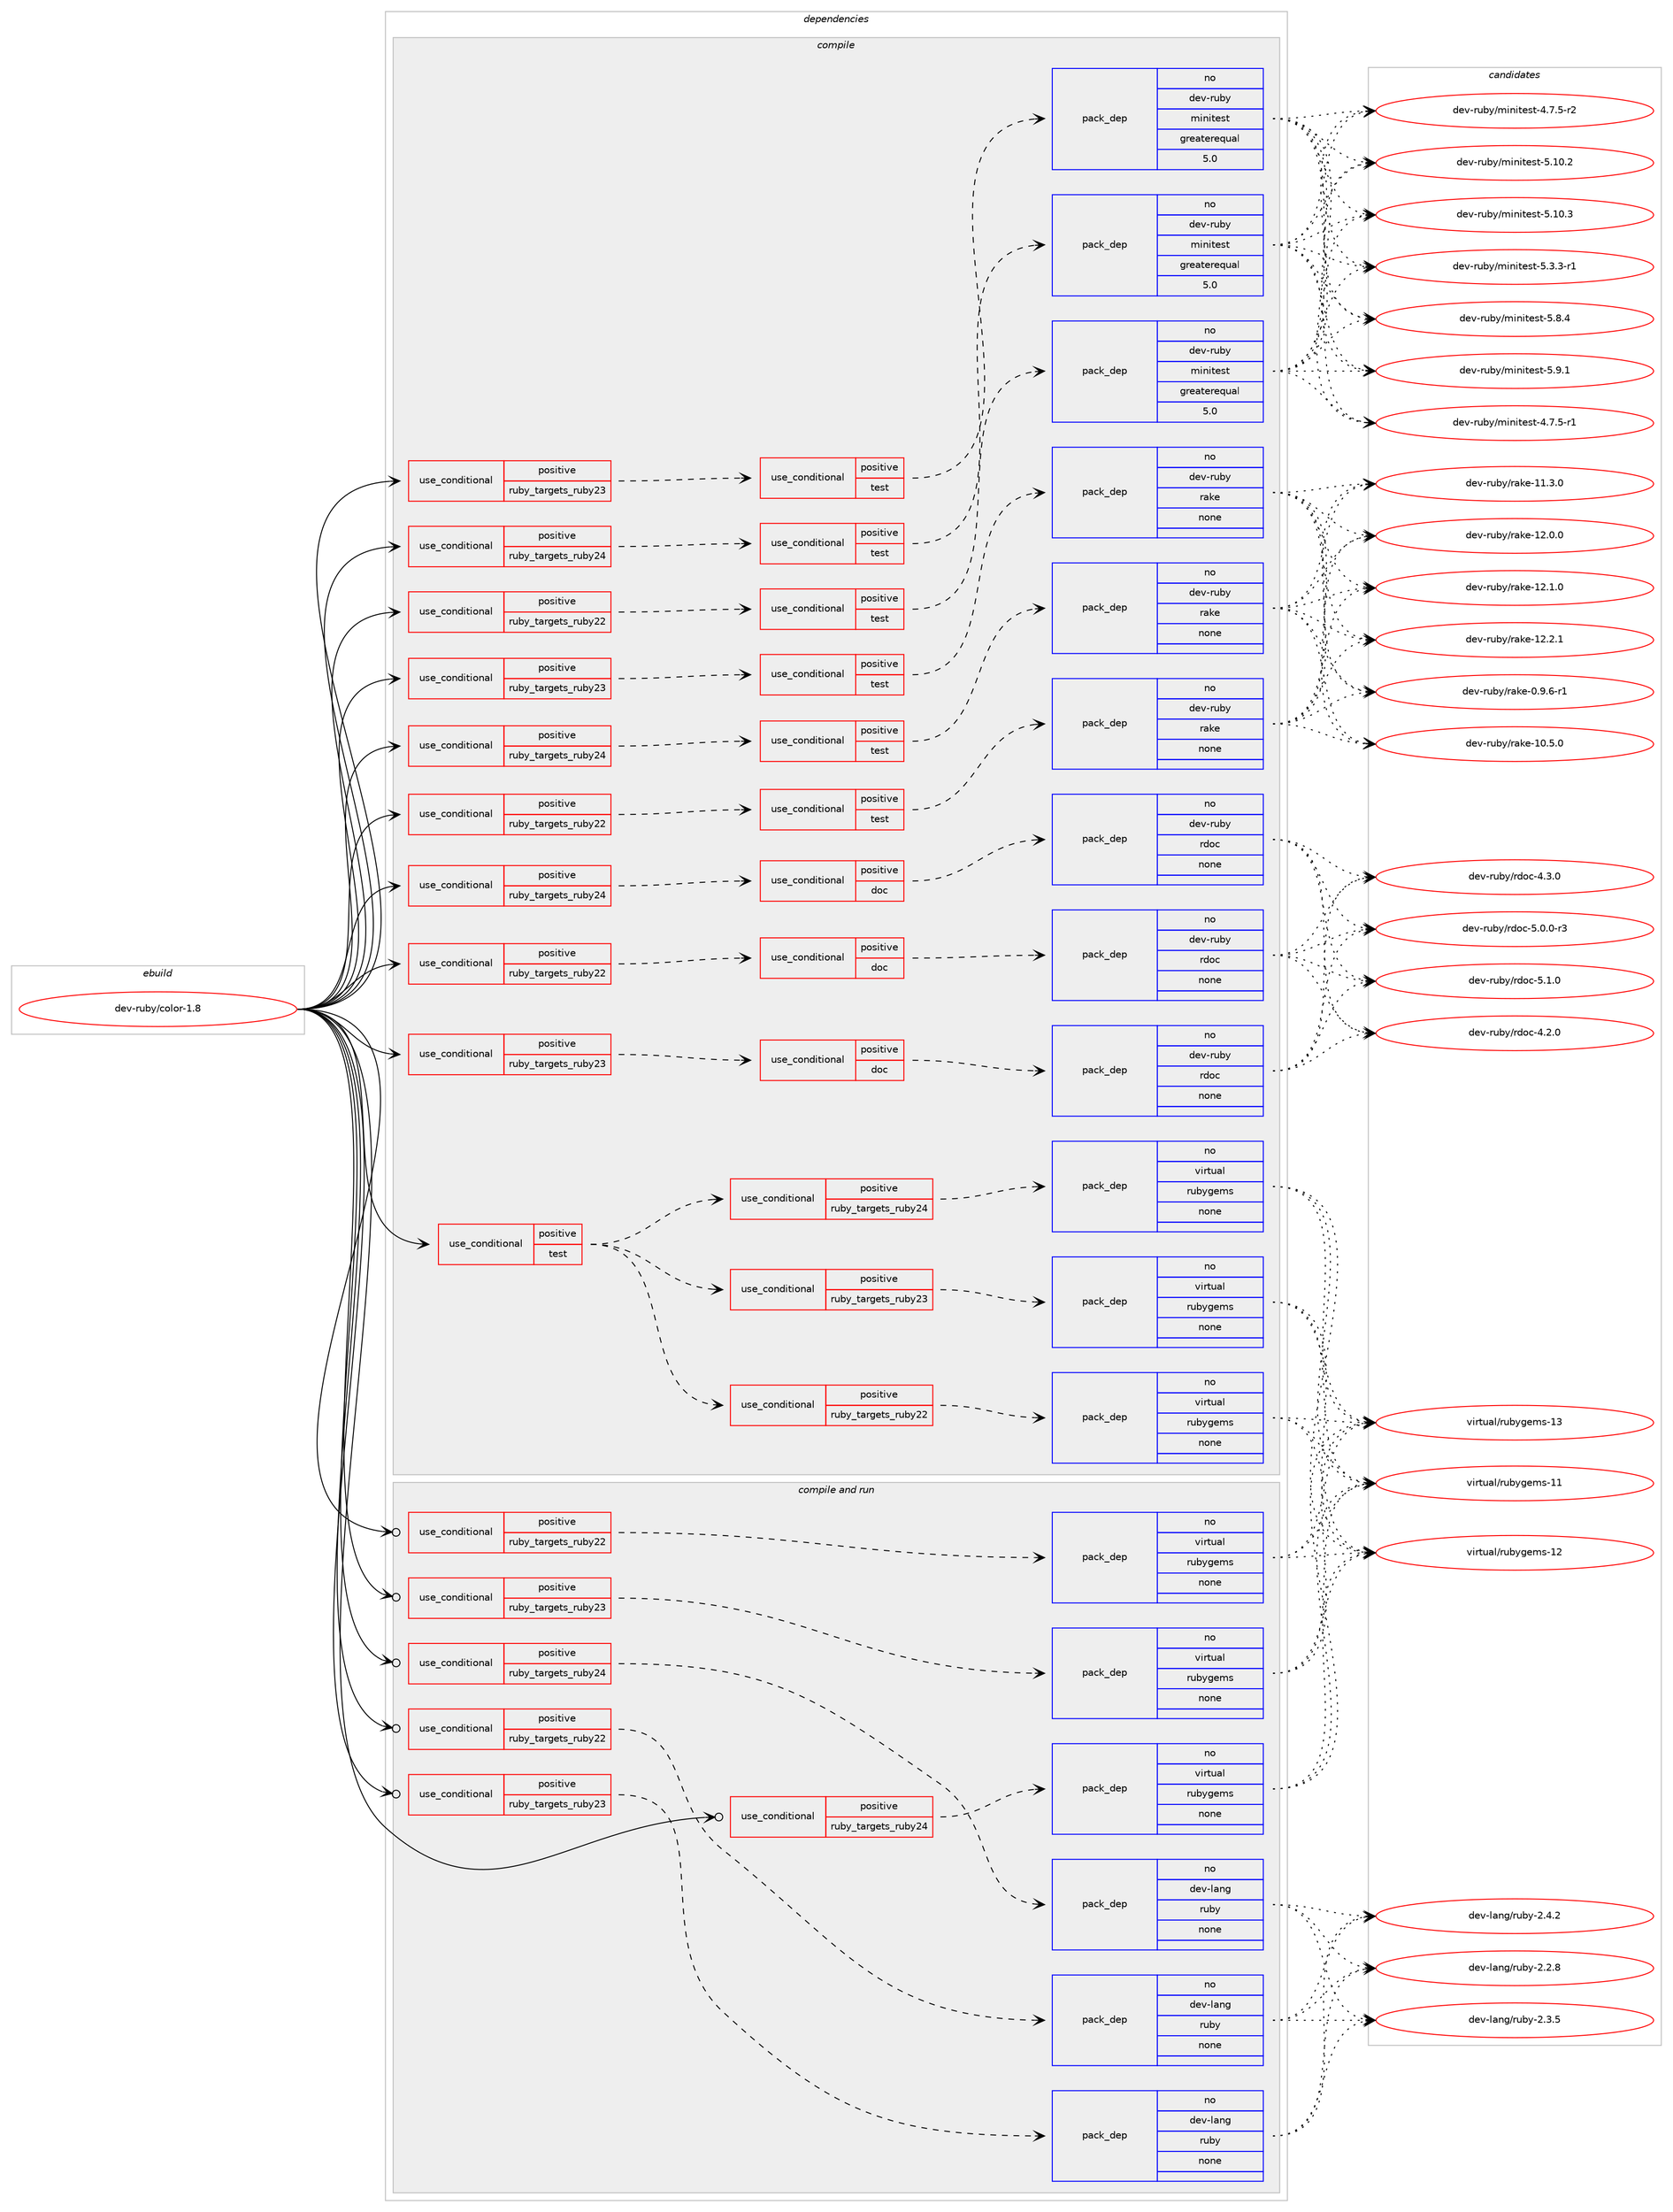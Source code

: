 digraph prolog {

# *************
# Graph options
# *************

newrank=true;
concentrate=true;
compound=true;
graph [rankdir=LR,fontname=Helvetica,fontsize=10,ranksep=1.5];#, ranksep=2.5, nodesep=0.2];
edge  [arrowhead=vee];
node  [fontname=Helvetica,fontsize=10];

# **********
# The ebuild
# **********

subgraph cluster_leftcol {
color=gray;
rank=same;
label=<<i>ebuild</i>>;
id [label="dev-ruby/color-1.8", color=red, width=4, href="../dev-ruby/color-1.8.svg"];
}

# ****************
# The dependencies
# ****************

subgraph cluster_midcol {
color=gray;
label=<<i>dependencies</i>>;
subgraph cluster_compile {
fillcolor="#eeeeee";
style=filled;
label=<<i>compile</i>>;
subgraph cond54427 {
dependency233661 [label=<<TABLE BORDER="0" CELLBORDER="1" CELLSPACING="0" CELLPADDING="4"><TR><TD ROWSPAN="3" CELLPADDING="10">use_conditional</TD></TR><TR><TD>positive</TD></TR><TR><TD>ruby_targets_ruby22</TD></TR></TABLE>>, shape=none, color=red];
subgraph cond54428 {
dependency233662 [label=<<TABLE BORDER="0" CELLBORDER="1" CELLSPACING="0" CELLPADDING="4"><TR><TD ROWSPAN="3" CELLPADDING="10">use_conditional</TD></TR><TR><TD>positive</TD></TR><TR><TD>doc</TD></TR></TABLE>>, shape=none, color=red];
subgraph pack175160 {
dependency233663 [label=<<TABLE BORDER="0" CELLBORDER="1" CELLSPACING="0" CELLPADDING="4" WIDTH="220"><TR><TD ROWSPAN="6" CELLPADDING="30">pack_dep</TD></TR><TR><TD WIDTH="110">no</TD></TR><TR><TD>dev-ruby</TD></TR><TR><TD>rdoc</TD></TR><TR><TD>none</TD></TR><TR><TD></TD></TR></TABLE>>, shape=none, color=blue];
}
dependency233662:e -> dependency233663:w [weight=20,style="dashed",arrowhead="vee"];
}
dependency233661:e -> dependency233662:w [weight=20,style="dashed",arrowhead="vee"];
}
id:e -> dependency233661:w [weight=20,style="solid",arrowhead="vee"];
subgraph cond54429 {
dependency233664 [label=<<TABLE BORDER="0" CELLBORDER="1" CELLSPACING="0" CELLPADDING="4"><TR><TD ROWSPAN="3" CELLPADDING="10">use_conditional</TD></TR><TR><TD>positive</TD></TR><TR><TD>ruby_targets_ruby22</TD></TR></TABLE>>, shape=none, color=red];
subgraph cond54430 {
dependency233665 [label=<<TABLE BORDER="0" CELLBORDER="1" CELLSPACING="0" CELLPADDING="4"><TR><TD ROWSPAN="3" CELLPADDING="10">use_conditional</TD></TR><TR><TD>positive</TD></TR><TR><TD>test</TD></TR></TABLE>>, shape=none, color=red];
subgraph pack175161 {
dependency233666 [label=<<TABLE BORDER="0" CELLBORDER="1" CELLSPACING="0" CELLPADDING="4" WIDTH="220"><TR><TD ROWSPAN="6" CELLPADDING="30">pack_dep</TD></TR><TR><TD WIDTH="110">no</TD></TR><TR><TD>dev-ruby</TD></TR><TR><TD>minitest</TD></TR><TR><TD>greaterequal</TD></TR><TR><TD>5.0</TD></TR></TABLE>>, shape=none, color=blue];
}
dependency233665:e -> dependency233666:w [weight=20,style="dashed",arrowhead="vee"];
}
dependency233664:e -> dependency233665:w [weight=20,style="dashed",arrowhead="vee"];
}
id:e -> dependency233664:w [weight=20,style="solid",arrowhead="vee"];
subgraph cond54431 {
dependency233667 [label=<<TABLE BORDER="0" CELLBORDER="1" CELLSPACING="0" CELLPADDING="4"><TR><TD ROWSPAN="3" CELLPADDING="10">use_conditional</TD></TR><TR><TD>positive</TD></TR><TR><TD>ruby_targets_ruby22</TD></TR></TABLE>>, shape=none, color=red];
subgraph cond54432 {
dependency233668 [label=<<TABLE BORDER="0" CELLBORDER="1" CELLSPACING="0" CELLPADDING="4"><TR><TD ROWSPAN="3" CELLPADDING="10">use_conditional</TD></TR><TR><TD>positive</TD></TR><TR><TD>test</TD></TR></TABLE>>, shape=none, color=red];
subgraph pack175162 {
dependency233669 [label=<<TABLE BORDER="0" CELLBORDER="1" CELLSPACING="0" CELLPADDING="4" WIDTH="220"><TR><TD ROWSPAN="6" CELLPADDING="30">pack_dep</TD></TR><TR><TD WIDTH="110">no</TD></TR><TR><TD>dev-ruby</TD></TR><TR><TD>rake</TD></TR><TR><TD>none</TD></TR><TR><TD></TD></TR></TABLE>>, shape=none, color=blue];
}
dependency233668:e -> dependency233669:w [weight=20,style="dashed",arrowhead="vee"];
}
dependency233667:e -> dependency233668:w [weight=20,style="dashed",arrowhead="vee"];
}
id:e -> dependency233667:w [weight=20,style="solid",arrowhead="vee"];
subgraph cond54433 {
dependency233670 [label=<<TABLE BORDER="0" CELLBORDER="1" CELLSPACING="0" CELLPADDING="4"><TR><TD ROWSPAN="3" CELLPADDING="10">use_conditional</TD></TR><TR><TD>positive</TD></TR><TR><TD>ruby_targets_ruby23</TD></TR></TABLE>>, shape=none, color=red];
subgraph cond54434 {
dependency233671 [label=<<TABLE BORDER="0" CELLBORDER="1" CELLSPACING="0" CELLPADDING="4"><TR><TD ROWSPAN="3" CELLPADDING="10">use_conditional</TD></TR><TR><TD>positive</TD></TR><TR><TD>doc</TD></TR></TABLE>>, shape=none, color=red];
subgraph pack175163 {
dependency233672 [label=<<TABLE BORDER="0" CELLBORDER="1" CELLSPACING="0" CELLPADDING="4" WIDTH="220"><TR><TD ROWSPAN="6" CELLPADDING="30">pack_dep</TD></TR><TR><TD WIDTH="110">no</TD></TR><TR><TD>dev-ruby</TD></TR><TR><TD>rdoc</TD></TR><TR><TD>none</TD></TR><TR><TD></TD></TR></TABLE>>, shape=none, color=blue];
}
dependency233671:e -> dependency233672:w [weight=20,style="dashed",arrowhead="vee"];
}
dependency233670:e -> dependency233671:w [weight=20,style="dashed",arrowhead="vee"];
}
id:e -> dependency233670:w [weight=20,style="solid",arrowhead="vee"];
subgraph cond54435 {
dependency233673 [label=<<TABLE BORDER="0" CELLBORDER="1" CELLSPACING="0" CELLPADDING="4"><TR><TD ROWSPAN="3" CELLPADDING="10">use_conditional</TD></TR><TR><TD>positive</TD></TR><TR><TD>ruby_targets_ruby23</TD></TR></TABLE>>, shape=none, color=red];
subgraph cond54436 {
dependency233674 [label=<<TABLE BORDER="0" CELLBORDER="1" CELLSPACING="0" CELLPADDING="4"><TR><TD ROWSPAN="3" CELLPADDING="10">use_conditional</TD></TR><TR><TD>positive</TD></TR><TR><TD>test</TD></TR></TABLE>>, shape=none, color=red];
subgraph pack175164 {
dependency233675 [label=<<TABLE BORDER="0" CELLBORDER="1" CELLSPACING="0" CELLPADDING="4" WIDTH="220"><TR><TD ROWSPAN="6" CELLPADDING="30">pack_dep</TD></TR><TR><TD WIDTH="110">no</TD></TR><TR><TD>dev-ruby</TD></TR><TR><TD>minitest</TD></TR><TR><TD>greaterequal</TD></TR><TR><TD>5.0</TD></TR></TABLE>>, shape=none, color=blue];
}
dependency233674:e -> dependency233675:w [weight=20,style="dashed",arrowhead="vee"];
}
dependency233673:e -> dependency233674:w [weight=20,style="dashed",arrowhead="vee"];
}
id:e -> dependency233673:w [weight=20,style="solid",arrowhead="vee"];
subgraph cond54437 {
dependency233676 [label=<<TABLE BORDER="0" CELLBORDER="1" CELLSPACING="0" CELLPADDING="4"><TR><TD ROWSPAN="3" CELLPADDING="10">use_conditional</TD></TR><TR><TD>positive</TD></TR><TR><TD>ruby_targets_ruby23</TD></TR></TABLE>>, shape=none, color=red];
subgraph cond54438 {
dependency233677 [label=<<TABLE BORDER="0" CELLBORDER="1" CELLSPACING="0" CELLPADDING="4"><TR><TD ROWSPAN="3" CELLPADDING="10">use_conditional</TD></TR><TR><TD>positive</TD></TR><TR><TD>test</TD></TR></TABLE>>, shape=none, color=red];
subgraph pack175165 {
dependency233678 [label=<<TABLE BORDER="0" CELLBORDER="1" CELLSPACING="0" CELLPADDING="4" WIDTH="220"><TR><TD ROWSPAN="6" CELLPADDING="30">pack_dep</TD></TR><TR><TD WIDTH="110">no</TD></TR><TR><TD>dev-ruby</TD></TR><TR><TD>rake</TD></TR><TR><TD>none</TD></TR><TR><TD></TD></TR></TABLE>>, shape=none, color=blue];
}
dependency233677:e -> dependency233678:w [weight=20,style="dashed",arrowhead="vee"];
}
dependency233676:e -> dependency233677:w [weight=20,style="dashed",arrowhead="vee"];
}
id:e -> dependency233676:w [weight=20,style="solid",arrowhead="vee"];
subgraph cond54439 {
dependency233679 [label=<<TABLE BORDER="0" CELLBORDER="1" CELLSPACING="0" CELLPADDING="4"><TR><TD ROWSPAN="3" CELLPADDING="10">use_conditional</TD></TR><TR><TD>positive</TD></TR><TR><TD>ruby_targets_ruby24</TD></TR></TABLE>>, shape=none, color=red];
subgraph cond54440 {
dependency233680 [label=<<TABLE BORDER="0" CELLBORDER="1" CELLSPACING="0" CELLPADDING="4"><TR><TD ROWSPAN="3" CELLPADDING="10">use_conditional</TD></TR><TR><TD>positive</TD></TR><TR><TD>doc</TD></TR></TABLE>>, shape=none, color=red];
subgraph pack175166 {
dependency233681 [label=<<TABLE BORDER="0" CELLBORDER="1" CELLSPACING="0" CELLPADDING="4" WIDTH="220"><TR><TD ROWSPAN="6" CELLPADDING="30">pack_dep</TD></TR><TR><TD WIDTH="110">no</TD></TR><TR><TD>dev-ruby</TD></TR><TR><TD>rdoc</TD></TR><TR><TD>none</TD></TR><TR><TD></TD></TR></TABLE>>, shape=none, color=blue];
}
dependency233680:e -> dependency233681:w [weight=20,style="dashed",arrowhead="vee"];
}
dependency233679:e -> dependency233680:w [weight=20,style="dashed",arrowhead="vee"];
}
id:e -> dependency233679:w [weight=20,style="solid",arrowhead="vee"];
subgraph cond54441 {
dependency233682 [label=<<TABLE BORDER="0" CELLBORDER="1" CELLSPACING="0" CELLPADDING="4"><TR><TD ROWSPAN="3" CELLPADDING="10">use_conditional</TD></TR><TR><TD>positive</TD></TR><TR><TD>ruby_targets_ruby24</TD></TR></TABLE>>, shape=none, color=red];
subgraph cond54442 {
dependency233683 [label=<<TABLE BORDER="0" CELLBORDER="1" CELLSPACING="0" CELLPADDING="4"><TR><TD ROWSPAN="3" CELLPADDING="10">use_conditional</TD></TR><TR><TD>positive</TD></TR><TR><TD>test</TD></TR></TABLE>>, shape=none, color=red];
subgraph pack175167 {
dependency233684 [label=<<TABLE BORDER="0" CELLBORDER="1" CELLSPACING="0" CELLPADDING="4" WIDTH="220"><TR><TD ROWSPAN="6" CELLPADDING="30">pack_dep</TD></TR><TR><TD WIDTH="110">no</TD></TR><TR><TD>dev-ruby</TD></TR><TR><TD>minitest</TD></TR><TR><TD>greaterequal</TD></TR><TR><TD>5.0</TD></TR></TABLE>>, shape=none, color=blue];
}
dependency233683:e -> dependency233684:w [weight=20,style="dashed",arrowhead="vee"];
}
dependency233682:e -> dependency233683:w [weight=20,style="dashed",arrowhead="vee"];
}
id:e -> dependency233682:w [weight=20,style="solid",arrowhead="vee"];
subgraph cond54443 {
dependency233685 [label=<<TABLE BORDER="0" CELLBORDER="1" CELLSPACING="0" CELLPADDING="4"><TR><TD ROWSPAN="3" CELLPADDING="10">use_conditional</TD></TR><TR><TD>positive</TD></TR><TR><TD>ruby_targets_ruby24</TD></TR></TABLE>>, shape=none, color=red];
subgraph cond54444 {
dependency233686 [label=<<TABLE BORDER="0" CELLBORDER="1" CELLSPACING="0" CELLPADDING="4"><TR><TD ROWSPAN="3" CELLPADDING="10">use_conditional</TD></TR><TR><TD>positive</TD></TR><TR><TD>test</TD></TR></TABLE>>, shape=none, color=red];
subgraph pack175168 {
dependency233687 [label=<<TABLE BORDER="0" CELLBORDER="1" CELLSPACING="0" CELLPADDING="4" WIDTH="220"><TR><TD ROWSPAN="6" CELLPADDING="30">pack_dep</TD></TR><TR><TD WIDTH="110">no</TD></TR><TR><TD>dev-ruby</TD></TR><TR><TD>rake</TD></TR><TR><TD>none</TD></TR><TR><TD></TD></TR></TABLE>>, shape=none, color=blue];
}
dependency233686:e -> dependency233687:w [weight=20,style="dashed",arrowhead="vee"];
}
dependency233685:e -> dependency233686:w [weight=20,style="dashed",arrowhead="vee"];
}
id:e -> dependency233685:w [weight=20,style="solid",arrowhead="vee"];
subgraph cond54445 {
dependency233688 [label=<<TABLE BORDER="0" CELLBORDER="1" CELLSPACING="0" CELLPADDING="4"><TR><TD ROWSPAN="3" CELLPADDING="10">use_conditional</TD></TR><TR><TD>positive</TD></TR><TR><TD>test</TD></TR></TABLE>>, shape=none, color=red];
subgraph cond54446 {
dependency233689 [label=<<TABLE BORDER="0" CELLBORDER="1" CELLSPACING="0" CELLPADDING="4"><TR><TD ROWSPAN="3" CELLPADDING="10">use_conditional</TD></TR><TR><TD>positive</TD></TR><TR><TD>ruby_targets_ruby22</TD></TR></TABLE>>, shape=none, color=red];
subgraph pack175169 {
dependency233690 [label=<<TABLE BORDER="0" CELLBORDER="1" CELLSPACING="0" CELLPADDING="4" WIDTH="220"><TR><TD ROWSPAN="6" CELLPADDING="30">pack_dep</TD></TR><TR><TD WIDTH="110">no</TD></TR><TR><TD>virtual</TD></TR><TR><TD>rubygems</TD></TR><TR><TD>none</TD></TR><TR><TD></TD></TR></TABLE>>, shape=none, color=blue];
}
dependency233689:e -> dependency233690:w [weight=20,style="dashed",arrowhead="vee"];
}
dependency233688:e -> dependency233689:w [weight=20,style="dashed",arrowhead="vee"];
subgraph cond54447 {
dependency233691 [label=<<TABLE BORDER="0" CELLBORDER="1" CELLSPACING="0" CELLPADDING="4"><TR><TD ROWSPAN="3" CELLPADDING="10">use_conditional</TD></TR><TR><TD>positive</TD></TR><TR><TD>ruby_targets_ruby23</TD></TR></TABLE>>, shape=none, color=red];
subgraph pack175170 {
dependency233692 [label=<<TABLE BORDER="0" CELLBORDER="1" CELLSPACING="0" CELLPADDING="4" WIDTH="220"><TR><TD ROWSPAN="6" CELLPADDING="30">pack_dep</TD></TR><TR><TD WIDTH="110">no</TD></TR><TR><TD>virtual</TD></TR><TR><TD>rubygems</TD></TR><TR><TD>none</TD></TR><TR><TD></TD></TR></TABLE>>, shape=none, color=blue];
}
dependency233691:e -> dependency233692:w [weight=20,style="dashed",arrowhead="vee"];
}
dependency233688:e -> dependency233691:w [weight=20,style="dashed",arrowhead="vee"];
subgraph cond54448 {
dependency233693 [label=<<TABLE BORDER="0" CELLBORDER="1" CELLSPACING="0" CELLPADDING="4"><TR><TD ROWSPAN="3" CELLPADDING="10">use_conditional</TD></TR><TR><TD>positive</TD></TR><TR><TD>ruby_targets_ruby24</TD></TR></TABLE>>, shape=none, color=red];
subgraph pack175171 {
dependency233694 [label=<<TABLE BORDER="0" CELLBORDER="1" CELLSPACING="0" CELLPADDING="4" WIDTH="220"><TR><TD ROWSPAN="6" CELLPADDING="30">pack_dep</TD></TR><TR><TD WIDTH="110">no</TD></TR><TR><TD>virtual</TD></TR><TR><TD>rubygems</TD></TR><TR><TD>none</TD></TR><TR><TD></TD></TR></TABLE>>, shape=none, color=blue];
}
dependency233693:e -> dependency233694:w [weight=20,style="dashed",arrowhead="vee"];
}
dependency233688:e -> dependency233693:w [weight=20,style="dashed",arrowhead="vee"];
}
id:e -> dependency233688:w [weight=20,style="solid",arrowhead="vee"];
}
subgraph cluster_compileandrun {
fillcolor="#eeeeee";
style=filled;
label=<<i>compile and run</i>>;
subgraph cond54449 {
dependency233695 [label=<<TABLE BORDER="0" CELLBORDER="1" CELLSPACING="0" CELLPADDING="4"><TR><TD ROWSPAN="3" CELLPADDING="10">use_conditional</TD></TR><TR><TD>positive</TD></TR><TR><TD>ruby_targets_ruby22</TD></TR></TABLE>>, shape=none, color=red];
subgraph pack175172 {
dependency233696 [label=<<TABLE BORDER="0" CELLBORDER="1" CELLSPACING="0" CELLPADDING="4" WIDTH="220"><TR><TD ROWSPAN="6" CELLPADDING="30">pack_dep</TD></TR><TR><TD WIDTH="110">no</TD></TR><TR><TD>dev-lang</TD></TR><TR><TD>ruby</TD></TR><TR><TD>none</TD></TR><TR><TD></TD></TR></TABLE>>, shape=none, color=blue];
}
dependency233695:e -> dependency233696:w [weight=20,style="dashed",arrowhead="vee"];
}
id:e -> dependency233695:w [weight=20,style="solid",arrowhead="odotvee"];
subgraph cond54450 {
dependency233697 [label=<<TABLE BORDER="0" CELLBORDER="1" CELLSPACING="0" CELLPADDING="4"><TR><TD ROWSPAN="3" CELLPADDING="10">use_conditional</TD></TR><TR><TD>positive</TD></TR><TR><TD>ruby_targets_ruby22</TD></TR></TABLE>>, shape=none, color=red];
subgraph pack175173 {
dependency233698 [label=<<TABLE BORDER="0" CELLBORDER="1" CELLSPACING="0" CELLPADDING="4" WIDTH="220"><TR><TD ROWSPAN="6" CELLPADDING="30">pack_dep</TD></TR><TR><TD WIDTH="110">no</TD></TR><TR><TD>virtual</TD></TR><TR><TD>rubygems</TD></TR><TR><TD>none</TD></TR><TR><TD></TD></TR></TABLE>>, shape=none, color=blue];
}
dependency233697:e -> dependency233698:w [weight=20,style="dashed",arrowhead="vee"];
}
id:e -> dependency233697:w [weight=20,style="solid",arrowhead="odotvee"];
subgraph cond54451 {
dependency233699 [label=<<TABLE BORDER="0" CELLBORDER="1" CELLSPACING="0" CELLPADDING="4"><TR><TD ROWSPAN="3" CELLPADDING="10">use_conditional</TD></TR><TR><TD>positive</TD></TR><TR><TD>ruby_targets_ruby23</TD></TR></TABLE>>, shape=none, color=red];
subgraph pack175174 {
dependency233700 [label=<<TABLE BORDER="0" CELLBORDER="1" CELLSPACING="0" CELLPADDING="4" WIDTH="220"><TR><TD ROWSPAN="6" CELLPADDING="30">pack_dep</TD></TR><TR><TD WIDTH="110">no</TD></TR><TR><TD>dev-lang</TD></TR><TR><TD>ruby</TD></TR><TR><TD>none</TD></TR><TR><TD></TD></TR></TABLE>>, shape=none, color=blue];
}
dependency233699:e -> dependency233700:w [weight=20,style="dashed",arrowhead="vee"];
}
id:e -> dependency233699:w [weight=20,style="solid",arrowhead="odotvee"];
subgraph cond54452 {
dependency233701 [label=<<TABLE BORDER="0" CELLBORDER="1" CELLSPACING="0" CELLPADDING="4"><TR><TD ROWSPAN="3" CELLPADDING="10">use_conditional</TD></TR><TR><TD>positive</TD></TR><TR><TD>ruby_targets_ruby23</TD></TR></TABLE>>, shape=none, color=red];
subgraph pack175175 {
dependency233702 [label=<<TABLE BORDER="0" CELLBORDER="1" CELLSPACING="0" CELLPADDING="4" WIDTH="220"><TR><TD ROWSPAN="6" CELLPADDING="30">pack_dep</TD></TR><TR><TD WIDTH="110">no</TD></TR><TR><TD>virtual</TD></TR><TR><TD>rubygems</TD></TR><TR><TD>none</TD></TR><TR><TD></TD></TR></TABLE>>, shape=none, color=blue];
}
dependency233701:e -> dependency233702:w [weight=20,style="dashed",arrowhead="vee"];
}
id:e -> dependency233701:w [weight=20,style="solid",arrowhead="odotvee"];
subgraph cond54453 {
dependency233703 [label=<<TABLE BORDER="0" CELLBORDER="1" CELLSPACING="0" CELLPADDING="4"><TR><TD ROWSPAN="3" CELLPADDING="10">use_conditional</TD></TR><TR><TD>positive</TD></TR><TR><TD>ruby_targets_ruby24</TD></TR></TABLE>>, shape=none, color=red];
subgraph pack175176 {
dependency233704 [label=<<TABLE BORDER="0" CELLBORDER="1" CELLSPACING="0" CELLPADDING="4" WIDTH="220"><TR><TD ROWSPAN="6" CELLPADDING="30">pack_dep</TD></TR><TR><TD WIDTH="110">no</TD></TR><TR><TD>dev-lang</TD></TR><TR><TD>ruby</TD></TR><TR><TD>none</TD></TR><TR><TD></TD></TR></TABLE>>, shape=none, color=blue];
}
dependency233703:e -> dependency233704:w [weight=20,style="dashed",arrowhead="vee"];
}
id:e -> dependency233703:w [weight=20,style="solid",arrowhead="odotvee"];
subgraph cond54454 {
dependency233705 [label=<<TABLE BORDER="0" CELLBORDER="1" CELLSPACING="0" CELLPADDING="4"><TR><TD ROWSPAN="3" CELLPADDING="10">use_conditional</TD></TR><TR><TD>positive</TD></TR><TR><TD>ruby_targets_ruby24</TD></TR></TABLE>>, shape=none, color=red];
subgraph pack175177 {
dependency233706 [label=<<TABLE BORDER="0" CELLBORDER="1" CELLSPACING="0" CELLPADDING="4" WIDTH="220"><TR><TD ROWSPAN="6" CELLPADDING="30">pack_dep</TD></TR><TR><TD WIDTH="110">no</TD></TR><TR><TD>virtual</TD></TR><TR><TD>rubygems</TD></TR><TR><TD>none</TD></TR><TR><TD></TD></TR></TABLE>>, shape=none, color=blue];
}
dependency233705:e -> dependency233706:w [weight=20,style="dashed",arrowhead="vee"];
}
id:e -> dependency233705:w [weight=20,style="solid",arrowhead="odotvee"];
}
subgraph cluster_run {
fillcolor="#eeeeee";
style=filled;
label=<<i>run</i>>;
}
}

# **************
# The candidates
# **************

subgraph cluster_choices {
rank=same;
color=gray;
label=<<i>candidates</i>>;

subgraph choice175160 {
color=black;
nodesep=1;
choice10010111845114117981214711410011199455246504648 [label="dev-ruby/rdoc-4.2.0", color=red, width=4,href="../dev-ruby/rdoc-4.2.0.svg"];
choice10010111845114117981214711410011199455246514648 [label="dev-ruby/rdoc-4.3.0", color=red, width=4,href="../dev-ruby/rdoc-4.3.0.svg"];
choice100101118451141179812147114100111994553464846484511451 [label="dev-ruby/rdoc-5.0.0-r3", color=red, width=4,href="../dev-ruby/rdoc-5.0.0-r3.svg"];
choice10010111845114117981214711410011199455346494648 [label="dev-ruby/rdoc-5.1.0", color=red, width=4,href="../dev-ruby/rdoc-5.1.0.svg"];
dependency233663:e -> choice10010111845114117981214711410011199455246504648:w [style=dotted,weight="100"];
dependency233663:e -> choice10010111845114117981214711410011199455246514648:w [style=dotted,weight="100"];
dependency233663:e -> choice100101118451141179812147114100111994553464846484511451:w [style=dotted,weight="100"];
dependency233663:e -> choice10010111845114117981214711410011199455346494648:w [style=dotted,weight="100"];
}
subgraph choice175161 {
color=black;
nodesep=1;
choice1001011184511411798121471091051101051161011151164552465546534511449 [label="dev-ruby/minitest-4.7.5-r1", color=red, width=4,href="../dev-ruby/minitest-4.7.5-r1.svg"];
choice1001011184511411798121471091051101051161011151164552465546534511450 [label="dev-ruby/minitest-4.7.5-r2", color=red, width=4,href="../dev-ruby/minitest-4.7.5-r2.svg"];
choice10010111845114117981214710910511010511610111511645534649484650 [label="dev-ruby/minitest-5.10.2", color=red, width=4,href="../dev-ruby/minitest-5.10.2.svg"];
choice10010111845114117981214710910511010511610111511645534649484651 [label="dev-ruby/minitest-5.10.3", color=red, width=4,href="../dev-ruby/minitest-5.10.3.svg"];
choice1001011184511411798121471091051101051161011151164553465146514511449 [label="dev-ruby/minitest-5.3.3-r1", color=red, width=4,href="../dev-ruby/minitest-5.3.3-r1.svg"];
choice100101118451141179812147109105110105116101115116455346564652 [label="dev-ruby/minitest-5.8.4", color=red, width=4,href="../dev-ruby/minitest-5.8.4.svg"];
choice100101118451141179812147109105110105116101115116455346574649 [label="dev-ruby/minitest-5.9.1", color=red, width=4,href="../dev-ruby/minitest-5.9.1.svg"];
dependency233666:e -> choice1001011184511411798121471091051101051161011151164552465546534511449:w [style=dotted,weight="100"];
dependency233666:e -> choice1001011184511411798121471091051101051161011151164552465546534511450:w [style=dotted,weight="100"];
dependency233666:e -> choice10010111845114117981214710910511010511610111511645534649484650:w [style=dotted,weight="100"];
dependency233666:e -> choice10010111845114117981214710910511010511610111511645534649484651:w [style=dotted,weight="100"];
dependency233666:e -> choice1001011184511411798121471091051101051161011151164553465146514511449:w [style=dotted,weight="100"];
dependency233666:e -> choice100101118451141179812147109105110105116101115116455346564652:w [style=dotted,weight="100"];
dependency233666:e -> choice100101118451141179812147109105110105116101115116455346574649:w [style=dotted,weight="100"];
}
subgraph choice175162 {
color=black;
nodesep=1;
choice100101118451141179812147114971071014548465746544511449 [label="dev-ruby/rake-0.9.6-r1", color=red, width=4,href="../dev-ruby/rake-0.9.6-r1.svg"];
choice1001011184511411798121471149710710145494846534648 [label="dev-ruby/rake-10.5.0", color=red, width=4,href="../dev-ruby/rake-10.5.0.svg"];
choice1001011184511411798121471149710710145494946514648 [label="dev-ruby/rake-11.3.0", color=red, width=4,href="../dev-ruby/rake-11.3.0.svg"];
choice1001011184511411798121471149710710145495046484648 [label="dev-ruby/rake-12.0.0", color=red, width=4,href="../dev-ruby/rake-12.0.0.svg"];
choice1001011184511411798121471149710710145495046494648 [label="dev-ruby/rake-12.1.0", color=red, width=4,href="../dev-ruby/rake-12.1.0.svg"];
choice1001011184511411798121471149710710145495046504649 [label="dev-ruby/rake-12.2.1", color=red, width=4,href="../dev-ruby/rake-12.2.1.svg"];
dependency233669:e -> choice100101118451141179812147114971071014548465746544511449:w [style=dotted,weight="100"];
dependency233669:e -> choice1001011184511411798121471149710710145494846534648:w [style=dotted,weight="100"];
dependency233669:e -> choice1001011184511411798121471149710710145494946514648:w [style=dotted,weight="100"];
dependency233669:e -> choice1001011184511411798121471149710710145495046484648:w [style=dotted,weight="100"];
dependency233669:e -> choice1001011184511411798121471149710710145495046494648:w [style=dotted,weight="100"];
dependency233669:e -> choice1001011184511411798121471149710710145495046504649:w [style=dotted,weight="100"];
}
subgraph choice175163 {
color=black;
nodesep=1;
choice10010111845114117981214711410011199455246504648 [label="dev-ruby/rdoc-4.2.0", color=red, width=4,href="../dev-ruby/rdoc-4.2.0.svg"];
choice10010111845114117981214711410011199455246514648 [label="dev-ruby/rdoc-4.3.0", color=red, width=4,href="../dev-ruby/rdoc-4.3.0.svg"];
choice100101118451141179812147114100111994553464846484511451 [label="dev-ruby/rdoc-5.0.0-r3", color=red, width=4,href="../dev-ruby/rdoc-5.0.0-r3.svg"];
choice10010111845114117981214711410011199455346494648 [label="dev-ruby/rdoc-5.1.0", color=red, width=4,href="../dev-ruby/rdoc-5.1.0.svg"];
dependency233672:e -> choice10010111845114117981214711410011199455246504648:w [style=dotted,weight="100"];
dependency233672:e -> choice10010111845114117981214711410011199455246514648:w [style=dotted,weight="100"];
dependency233672:e -> choice100101118451141179812147114100111994553464846484511451:w [style=dotted,weight="100"];
dependency233672:e -> choice10010111845114117981214711410011199455346494648:w [style=dotted,weight="100"];
}
subgraph choice175164 {
color=black;
nodesep=1;
choice1001011184511411798121471091051101051161011151164552465546534511449 [label="dev-ruby/minitest-4.7.5-r1", color=red, width=4,href="../dev-ruby/minitest-4.7.5-r1.svg"];
choice1001011184511411798121471091051101051161011151164552465546534511450 [label="dev-ruby/minitest-4.7.5-r2", color=red, width=4,href="../dev-ruby/minitest-4.7.5-r2.svg"];
choice10010111845114117981214710910511010511610111511645534649484650 [label="dev-ruby/minitest-5.10.2", color=red, width=4,href="../dev-ruby/minitest-5.10.2.svg"];
choice10010111845114117981214710910511010511610111511645534649484651 [label="dev-ruby/minitest-5.10.3", color=red, width=4,href="../dev-ruby/minitest-5.10.3.svg"];
choice1001011184511411798121471091051101051161011151164553465146514511449 [label="dev-ruby/minitest-5.3.3-r1", color=red, width=4,href="../dev-ruby/minitest-5.3.3-r1.svg"];
choice100101118451141179812147109105110105116101115116455346564652 [label="dev-ruby/minitest-5.8.4", color=red, width=4,href="../dev-ruby/minitest-5.8.4.svg"];
choice100101118451141179812147109105110105116101115116455346574649 [label="dev-ruby/minitest-5.9.1", color=red, width=4,href="../dev-ruby/minitest-5.9.1.svg"];
dependency233675:e -> choice1001011184511411798121471091051101051161011151164552465546534511449:w [style=dotted,weight="100"];
dependency233675:e -> choice1001011184511411798121471091051101051161011151164552465546534511450:w [style=dotted,weight="100"];
dependency233675:e -> choice10010111845114117981214710910511010511610111511645534649484650:w [style=dotted,weight="100"];
dependency233675:e -> choice10010111845114117981214710910511010511610111511645534649484651:w [style=dotted,weight="100"];
dependency233675:e -> choice1001011184511411798121471091051101051161011151164553465146514511449:w [style=dotted,weight="100"];
dependency233675:e -> choice100101118451141179812147109105110105116101115116455346564652:w [style=dotted,weight="100"];
dependency233675:e -> choice100101118451141179812147109105110105116101115116455346574649:w [style=dotted,weight="100"];
}
subgraph choice175165 {
color=black;
nodesep=1;
choice100101118451141179812147114971071014548465746544511449 [label="dev-ruby/rake-0.9.6-r1", color=red, width=4,href="../dev-ruby/rake-0.9.6-r1.svg"];
choice1001011184511411798121471149710710145494846534648 [label="dev-ruby/rake-10.5.0", color=red, width=4,href="../dev-ruby/rake-10.5.0.svg"];
choice1001011184511411798121471149710710145494946514648 [label="dev-ruby/rake-11.3.0", color=red, width=4,href="../dev-ruby/rake-11.3.0.svg"];
choice1001011184511411798121471149710710145495046484648 [label="dev-ruby/rake-12.0.0", color=red, width=4,href="../dev-ruby/rake-12.0.0.svg"];
choice1001011184511411798121471149710710145495046494648 [label="dev-ruby/rake-12.1.0", color=red, width=4,href="../dev-ruby/rake-12.1.0.svg"];
choice1001011184511411798121471149710710145495046504649 [label="dev-ruby/rake-12.2.1", color=red, width=4,href="../dev-ruby/rake-12.2.1.svg"];
dependency233678:e -> choice100101118451141179812147114971071014548465746544511449:w [style=dotted,weight="100"];
dependency233678:e -> choice1001011184511411798121471149710710145494846534648:w [style=dotted,weight="100"];
dependency233678:e -> choice1001011184511411798121471149710710145494946514648:w [style=dotted,weight="100"];
dependency233678:e -> choice1001011184511411798121471149710710145495046484648:w [style=dotted,weight="100"];
dependency233678:e -> choice1001011184511411798121471149710710145495046494648:w [style=dotted,weight="100"];
dependency233678:e -> choice1001011184511411798121471149710710145495046504649:w [style=dotted,weight="100"];
}
subgraph choice175166 {
color=black;
nodesep=1;
choice10010111845114117981214711410011199455246504648 [label="dev-ruby/rdoc-4.2.0", color=red, width=4,href="../dev-ruby/rdoc-4.2.0.svg"];
choice10010111845114117981214711410011199455246514648 [label="dev-ruby/rdoc-4.3.0", color=red, width=4,href="../dev-ruby/rdoc-4.3.0.svg"];
choice100101118451141179812147114100111994553464846484511451 [label="dev-ruby/rdoc-5.0.0-r3", color=red, width=4,href="../dev-ruby/rdoc-5.0.0-r3.svg"];
choice10010111845114117981214711410011199455346494648 [label="dev-ruby/rdoc-5.1.0", color=red, width=4,href="../dev-ruby/rdoc-5.1.0.svg"];
dependency233681:e -> choice10010111845114117981214711410011199455246504648:w [style=dotted,weight="100"];
dependency233681:e -> choice10010111845114117981214711410011199455246514648:w [style=dotted,weight="100"];
dependency233681:e -> choice100101118451141179812147114100111994553464846484511451:w [style=dotted,weight="100"];
dependency233681:e -> choice10010111845114117981214711410011199455346494648:w [style=dotted,weight="100"];
}
subgraph choice175167 {
color=black;
nodesep=1;
choice1001011184511411798121471091051101051161011151164552465546534511449 [label="dev-ruby/minitest-4.7.5-r1", color=red, width=4,href="../dev-ruby/minitest-4.7.5-r1.svg"];
choice1001011184511411798121471091051101051161011151164552465546534511450 [label="dev-ruby/minitest-4.7.5-r2", color=red, width=4,href="../dev-ruby/minitest-4.7.5-r2.svg"];
choice10010111845114117981214710910511010511610111511645534649484650 [label="dev-ruby/minitest-5.10.2", color=red, width=4,href="../dev-ruby/minitest-5.10.2.svg"];
choice10010111845114117981214710910511010511610111511645534649484651 [label="dev-ruby/minitest-5.10.3", color=red, width=4,href="../dev-ruby/minitest-5.10.3.svg"];
choice1001011184511411798121471091051101051161011151164553465146514511449 [label="dev-ruby/minitest-5.3.3-r1", color=red, width=4,href="../dev-ruby/minitest-5.3.3-r1.svg"];
choice100101118451141179812147109105110105116101115116455346564652 [label="dev-ruby/minitest-5.8.4", color=red, width=4,href="../dev-ruby/minitest-5.8.4.svg"];
choice100101118451141179812147109105110105116101115116455346574649 [label="dev-ruby/minitest-5.9.1", color=red, width=4,href="../dev-ruby/minitest-5.9.1.svg"];
dependency233684:e -> choice1001011184511411798121471091051101051161011151164552465546534511449:w [style=dotted,weight="100"];
dependency233684:e -> choice1001011184511411798121471091051101051161011151164552465546534511450:w [style=dotted,weight="100"];
dependency233684:e -> choice10010111845114117981214710910511010511610111511645534649484650:w [style=dotted,weight="100"];
dependency233684:e -> choice10010111845114117981214710910511010511610111511645534649484651:w [style=dotted,weight="100"];
dependency233684:e -> choice1001011184511411798121471091051101051161011151164553465146514511449:w [style=dotted,weight="100"];
dependency233684:e -> choice100101118451141179812147109105110105116101115116455346564652:w [style=dotted,weight="100"];
dependency233684:e -> choice100101118451141179812147109105110105116101115116455346574649:w [style=dotted,weight="100"];
}
subgraph choice175168 {
color=black;
nodesep=1;
choice100101118451141179812147114971071014548465746544511449 [label="dev-ruby/rake-0.9.6-r1", color=red, width=4,href="../dev-ruby/rake-0.9.6-r1.svg"];
choice1001011184511411798121471149710710145494846534648 [label="dev-ruby/rake-10.5.0", color=red, width=4,href="../dev-ruby/rake-10.5.0.svg"];
choice1001011184511411798121471149710710145494946514648 [label="dev-ruby/rake-11.3.0", color=red, width=4,href="../dev-ruby/rake-11.3.0.svg"];
choice1001011184511411798121471149710710145495046484648 [label="dev-ruby/rake-12.0.0", color=red, width=4,href="../dev-ruby/rake-12.0.0.svg"];
choice1001011184511411798121471149710710145495046494648 [label="dev-ruby/rake-12.1.0", color=red, width=4,href="../dev-ruby/rake-12.1.0.svg"];
choice1001011184511411798121471149710710145495046504649 [label="dev-ruby/rake-12.2.1", color=red, width=4,href="../dev-ruby/rake-12.2.1.svg"];
dependency233687:e -> choice100101118451141179812147114971071014548465746544511449:w [style=dotted,weight="100"];
dependency233687:e -> choice1001011184511411798121471149710710145494846534648:w [style=dotted,weight="100"];
dependency233687:e -> choice1001011184511411798121471149710710145494946514648:w [style=dotted,weight="100"];
dependency233687:e -> choice1001011184511411798121471149710710145495046484648:w [style=dotted,weight="100"];
dependency233687:e -> choice1001011184511411798121471149710710145495046494648:w [style=dotted,weight="100"];
dependency233687:e -> choice1001011184511411798121471149710710145495046504649:w [style=dotted,weight="100"];
}
subgraph choice175169 {
color=black;
nodesep=1;
choice118105114116117971084711411798121103101109115454949 [label="virtual/rubygems-11", color=red, width=4,href="../virtual/rubygems-11.svg"];
choice118105114116117971084711411798121103101109115454950 [label="virtual/rubygems-12", color=red, width=4,href="../virtual/rubygems-12.svg"];
choice118105114116117971084711411798121103101109115454951 [label="virtual/rubygems-13", color=red, width=4,href="../virtual/rubygems-13.svg"];
dependency233690:e -> choice118105114116117971084711411798121103101109115454949:w [style=dotted,weight="100"];
dependency233690:e -> choice118105114116117971084711411798121103101109115454950:w [style=dotted,weight="100"];
dependency233690:e -> choice118105114116117971084711411798121103101109115454951:w [style=dotted,weight="100"];
}
subgraph choice175170 {
color=black;
nodesep=1;
choice118105114116117971084711411798121103101109115454949 [label="virtual/rubygems-11", color=red, width=4,href="../virtual/rubygems-11.svg"];
choice118105114116117971084711411798121103101109115454950 [label="virtual/rubygems-12", color=red, width=4,href="../virtual/rubygems-12.svg"];
choice118105114116117971084711411798121103101109115454951 [label="virtual/rubygems-13", color=red, width=4,href="../virtual/rubygems-13.svg"];
dependency233692:e -> choice118105114116117971084711411798121103101109115454949:w [style=dotted,weight="100"];
dependency233692:e -> choice118105114116117971084711411798121103101109115454950:w [style=dotted,weight="100"];
dependency233692:e -> choice118105114116117971084711411798121103101109115454951:w [style=dotted,weight="100"];
}
subgraph choice175171 {
color=black;
nodesep=1;
choice118105114116117971084711411798121103101109115454949 [label="virtual/rubygems-11", color=red, width=4,href="../virtual/rubygems-11.svg"];
choice118105114116117971084711411798121103101109115454950 [label="virtual/rubygems-12", color=red, width=4,href="../virtual/rubygems-12.svg"];
choice118105114116117971084711411798121103101109115454951 [label="virtual/rubygems-13", color=red, width=4,href="../virtual/rubygems-13.svg"];
dependency233694:e -> choice118105114116117971084711411798121103101109115454949:w [style=dotted,weight="100"];
dependency233694:e -> choice118105114116117971084711411798121103101109115454950:w [style=dotted,weight="100"];
dependency233694:e -> choice118105114116117971084711411798121103101109115454951:w [style=dotted,weight="100"];
}
subgraph choice175172 {
color=black;
nodesep=1;
choice10010111845108971101034711411798121455046504656 [label="dev-lang/ruby-2.2.8", color=red, width=4,href="../dev-lang/ruby-2.2.8.svg"];
choice10010111845108971101034711411798121455046514653 [label="dev-lang/ruby-2.3.5", color=red, width=4,href="../dev-lang/ruby-2.3.5.svg"];
choice10010111845108971101034711411798121455046524650 [label="dev-lang/ruby-2.4.2", color=red, width=4,href="../dev-lang/ruby-2.4.2.svg"];
dependency233696:e -> choice10010111845108971101034711411798121455046504656:w [style=dotted,weight="100"];
dependency233696:e -> choice10010111845108971101034711411798121455046514653:w [style=dotted,weight="100"];
dependency233696:e -> choice10010111845108971101034711411798121455046524650:w [style=dotted,weight="100"];
}
subgraph choice175173 {
color=black;
nodesep=1;
choice118105114116117971084711411798121103101109115454949 [label="virtual/rubygems-11", color=red, width=4,href="../virtual/rubygems-11.svg"];
choice118105114116117971084711411798121103101109115454950 [label="virtual/rubygems-12", color=red, width=4,href="../virtual/rubygems-12.svg"];
choice118105114116117971084711411798121103101109115454951 [label="virtual/rubygems-13", color=red, width=4,href="../virtual/rubygems-13.svg"];
dependency233698:e -> choice118105114116117971084711411798121103101109115454949:w [style=dotted,weight="100"];
dependency233698:e -> choice118105114116117971084711411798121103101109115454950:w [style=dotted,weight="100"];
dependency233698:e -> choice118105114116117971084711411798121103101109115454951:w [style=dotted,weight="100"];
}
subgraph choice175174 {
color=black;
nodesep=1;
choice10010111845108971101034711411798121455046504656 [label="dev-lang/ruby-2.2.8", color=red, width=4,href="../dev-lang/ruby-2.2.8.svg"];
choice10010111845108971101034711411798121455046514653 [label="dev-lang/ruby-2.3.5", color=red, width=4,href="../dev-lang/ruby-2.3.5.svg"];
choice10010111845108971101034711411798121455046524650 [label="dev-lang/ruby-2.4.2", color=red, width=4,href="../dev-lang/ruby-2.4.2.svg"];
dependency233700:e -> choice10010111845108971101034711411798121455046504656:w [style=dotted,weight="100"];
dependency233700:e -> choice10010111845108971101034711411798121455046514653:w [style=dotted,weight="100"];
dependency233700:e -> choice10010111845108971101034711411798121455046524650:w [style=dotted,weight="100"];
}
subgraph choice175175 {
color=black;
nodesep=1;
choice118105114116117971084711411798121103101109115454949 [label="virtual/rubygems-11", color=red, width=4,href="../virtual/rubygems-11.svg"];
choice118105114116117971084711411798121103101109115454950 [label="virtual/rubygems-12", color=red, width=4,href="../virtual/rubygems-12.svg"];
choice118105114116117971084711411798121103101109115454951 [label="virtual/rubygems-13", color=red, width=4,href="../virtual/rubygems-13.svg"];
dependency233702:e -> choice118105114116117971084711411798121103101109115454949:w [style=dotted,weight="100"];
dependency233702:e -> choice118105114116117971084711411798121103101109115454950:w [style=dotted,weight="100"];
dependency233702:e -> choice118105114116117971084711411798121103101109115454951:w [style=dotted,weight="100"];
}
subgraph choice175176 {
color=black;
nodesep=1;
choice10010111845108971101034711411798121455046504656 [label="dev-lang/ruby-2.2.8", color=red, width=4,href="../dev-lang/ruby-2.2.8.svg"];
choice10010111845108971101034711411798121455046514653 [label="dev-lang/ruby-2.3.5", color=red, width=4,href="../dev-lang/ruby-2.3.5.svg"];
choice10010111845108971101034711411798121455046524650 [label="dev-lang/ruby-2.4.2", color=red, width=4,href="../dev-lang/ruby-2.4.2.svg"];
dependency233704:e -> choice10010111845108971101034711411798121455046504656:w [style=dotted,weight="100"];
dependency233704:e -> choice10010111845108971101034711411798121455046514653:w [style=dotted,weight="100"];
dependency233704:e -> choice10010111845108971101034711411798121455046524650:w [style=dotted,weight="100"];
}
subgraph choice175177 {
color=black;
nodesep=1;
choice118105114116117971084711411798121103101109115454949 [label="virtual/rubygems-11", color=red, width=4,href="../virtual/rubygems-11.svg"];
choice118105114116117971084711411798121103101109115454950 [label="virtual/rubygems-12", color=red, width=4,href="../virtual/rubygems-12.svg"];
choice118105114116117971084711411798121103101109115454951 [label="virtual/rubygems-13", color=red, width=4,href="../virtual/rubygems-13.svg"];
dependency233706:e -> choice118105114116117971084711411798121103101109115454949:w [style=dotted,weight="100"];
dependency233706:e -> choice118105114116117971084711411798121103101109115454950:w [style=dotted,weight="100"];
dependency233706:e -> choice118105114116117971084711411798121103101109115454951:w [style=dotted,weight="100"];
}
}

}
